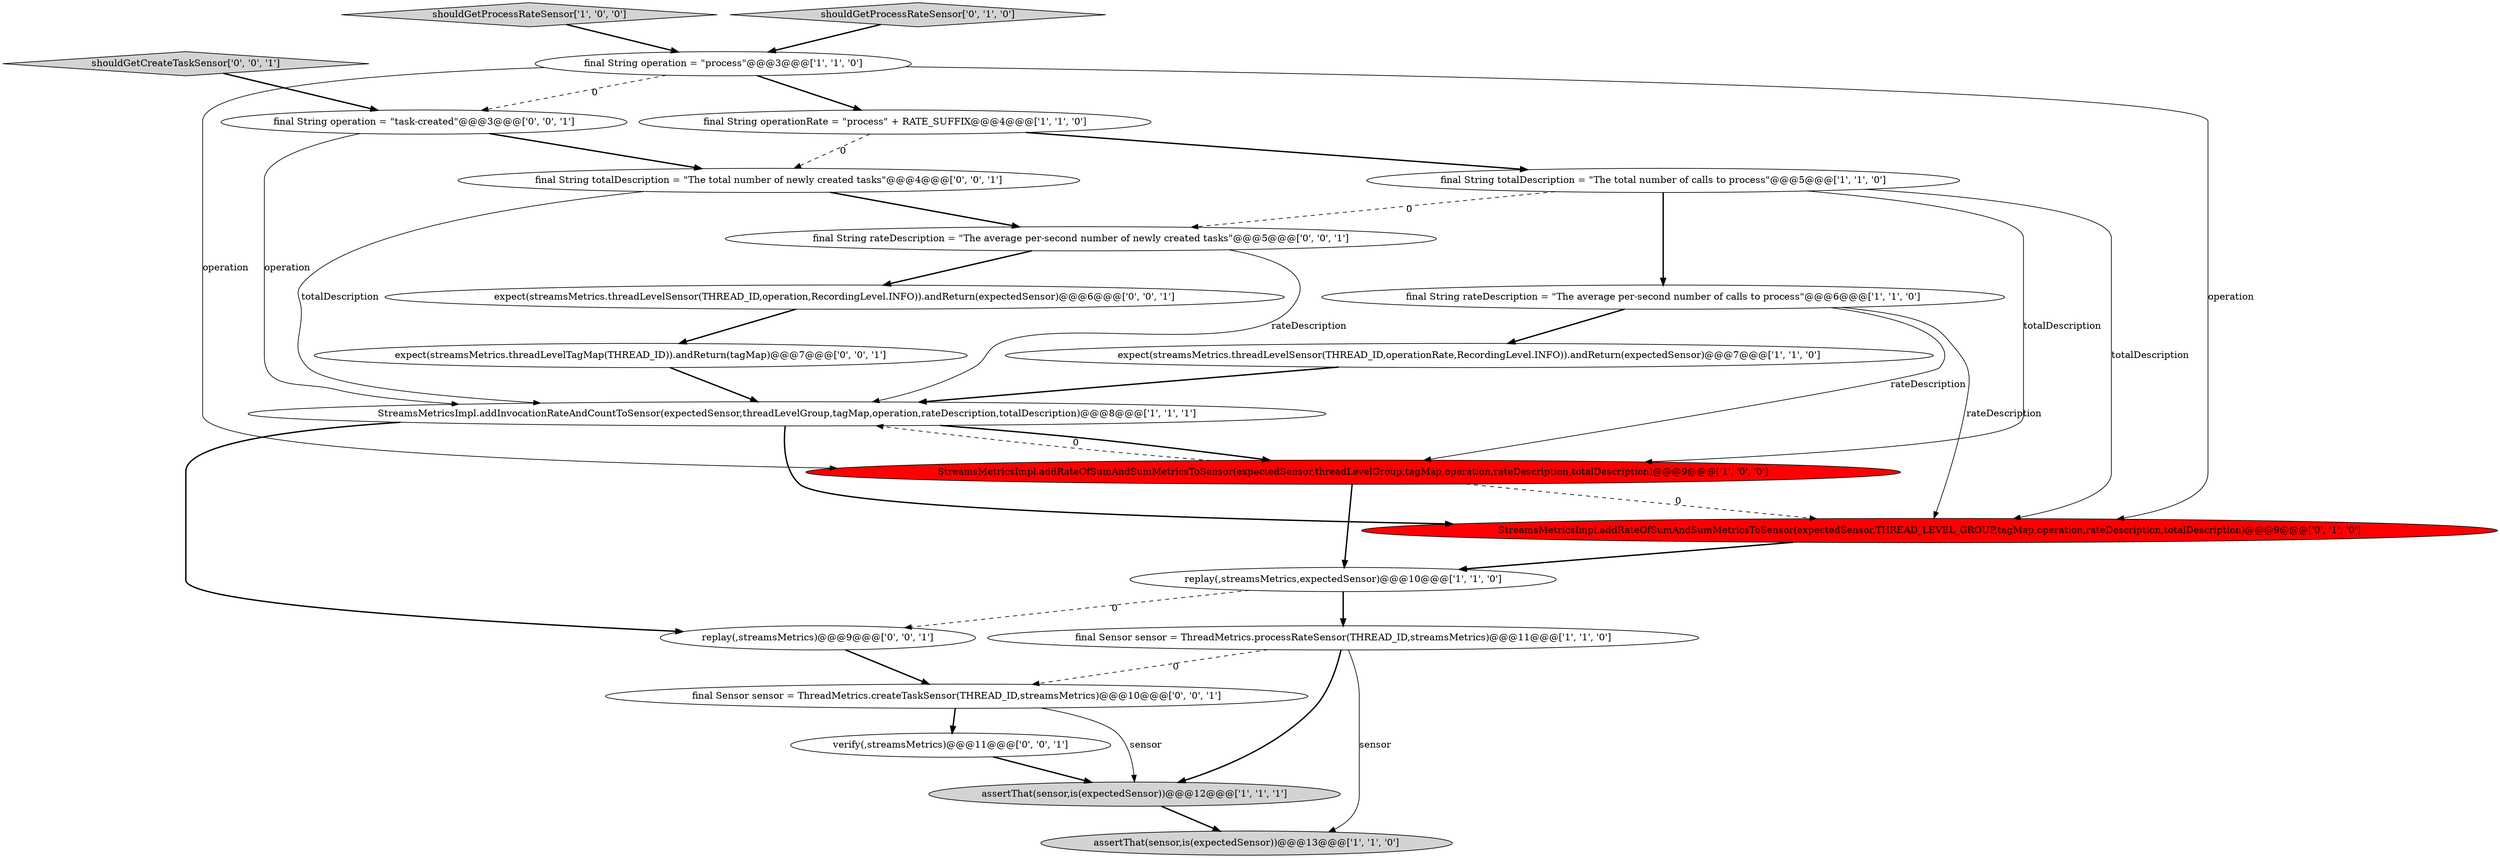 digraph {
8 [style = filled, label = "final String operation = \"process\"@@@3@@@['1', '1', '0']", fillcolor = white, shape = ellipse image = "AAA0AAABBB1BBB"];
20 [style = filled, label = "final String totalDescription = \"The total number of newly created tasks\"@@@4@@@['0', '0', '1']", fillcolor = white, shape = ellipse image = "AAA0AAABBB3BBB"];
13 [style = filled, label = "StreamsMetricsImpl.addRateOfSumAndSumMetricsToSensor(expectedSensor,THREAD_LEVEL_GROUP,tagMap,operation,rateDescription,totalDescription)@@@9@@@['0', '1', '0']", fillcolor = red, shape = ellipse image = "AAA1AAABBB2BBB"];
16 [style = filled, label = "final String operation = \"task-created\"@@@3@@@['0', '0', '1']", fillcolor = white, shape = ellipse image = "AAA0AAABBB3BBB"];
0 [style = filled, label = "assertThat(sensor,is(expectedSensor))@@@12@@@['1', '1', '1']", fillcolor = lightgray, shape = ellipse image = "AAA0AAABBB1BBB"];
22 [style = filled, label = "verify(,streamsMetrics)@@@11@@@['0', '0', '1']", fillcolor = white, shape = ellipse image = "AAA0AAABBB3BBB"];
21 [style = filled, label = "expect(streamsMetrics.threadLevelSensor(THREAD_ID,operation,RecordingLevel.INFO)).andReturn(expectedSensor)@@@6@@@['0', '0', '1']", fillcolor = white, shape = ellipse image = "AAA0AAABBB3BBB"];
11 [style = filled, label = "StreamsMetricsImpl.addInvocationRateAndCountToSensor(expectedSensor,threadLevelGroup,tagMap,operation,rateDescription,totalDescription)@@@8@@@['1', '1', '1']", fillcolor = white, shape = ellipse image = "AAA0AAABBB1BBB"];
7 [style = filled, label = "shouldGetProcessRateSensor['1', '0', '0']", fillcolor = lightgray, shape = diamond image = "AAA0AAABBB1BBB"];
17 [style = filled, label = "final String rateDescription = \"The average per-second number of newly created tasks\"@@@5@@@['0', '0', '1']", fillcolor = white, shape = ellipse image = "AAA0AAABBB3BBB"];
4 [style = filled, label = "final String operationRate = \"process\" + RATE_SUFFIX@@@4@@@['1', '1', '0']", fillcolor = white, shape = ellipse image = "AAA0AAABBB1BBB"];
19 [style = filled, label = "replay(,streamsMetrics)@@@9@@@['0', '0', '1']", fillcolor = white, shape = ellipse image = "AAA0AAABBB3BBB"];
12 [style = filled, label = "shouldGetProcessRateSensor['0', '1', '0']", fillcolor = lightgray, shape = diamond image = "AAA0AAABBB2BBB"];
15 [style = filled, label = "expect(streamsMetrics.threadLevelTagMap(THREAD_ID)).andReturn(tagMap)@@@7@@@['0', '0', '1']", fillcolor = white, shape = ellipse image = "AAA0AAABBB3BBB"];
10 [style = filled, label = "final String totalDescription = \"The total number of calls to process\"@@@5@@@['1', '1', '0']", fillcolor = white, shape = ellipse image = "AAA0AAABBB1BBB"];
18 [style = filled, label = "shouldGetCreateTaskSensor['0', '0', '1']", fillcolor = lightgray, shape = diamond image = "AAA0AAABBB3BBB"];
14 [style = filled, label = "final Sensor sensor = ThreadMetrics.createTaskSensor(THREAD_ID,streamsMetrics)@@@10@@@['0', '0', '1']", fillcolor = white, shape = ellipse image = "AAA0AAABBB3BBB"];
2 [style = filled, label = "final Sensor sensor = ThreadMetrics.processRateSensor(THREAD_ID,streamsMetrics)@@@11@@@['1', '1', '0']", fillcolor = white, shape = ellipse image = "AAA0AAABBB1BBB"];
1 [style = filled, label = "StreamsMetricsImpl.addRateOfSumAndSumMetricsToSensor(expectedSensor,threadLevelGroup,tagMap,operation,rateDescription,totalDescription)@@@9@@@['1', '0', '0']", fillcolor = red, shape = ellipse image = "AAA1AAABBB1BBB"];
6 [style = filled, label = "expect(streamsMetrics.threadLevelSensor(THREAD_ID,operationRate,RecordingLevel.INFO)).andReturn(expectedSensor)@@@7@@@['1', '1', '0']", fillcolor = white, shape = ellipse image = "AAA0AAABBB1BBB"];
9 [style = filled, label = "replay(,streamsMetrics,expectedSensor)@@@10@@@['1', '1', '0']", fillcolor = white, shape = ellipse image = "AAA0AAABBB1BBB"];
3 [style = filled, label = "assertThat(sensor,is(expectedSensor))@@@13@@@['1', '1', '0']", fillcolor = lightgray, shape = ellipse image = "AAA0AAABBB1BBB"];
5 [style = filled, label = "final String rateDescription = \"The average per-second number of calls to process\"@@@6@@@['1', '1', '0']", fillcolor = white, shape = ellipse image = "AAA0AAABBB1BBB"];
0->3 [style = bold, label=""];
4->10 [style = bold, label=""];
14->0 [style = solid, label="sensor"];
8->16 [style = dashed, label="0"];
20->17 [style = bold, label=""];
10->1 [style = solid, label="totalDescription"];
10->13 [style = solid, label="totalDescription"];
11->1 [style = bold, label=""];
9->2 [style = bold, label=""];
2->3 [style = solid, label="sensor"];
21->15 [style = bold, label=""];
14->22 [style = bold, label=""];
5->13 [style = solid, label="rateDescription"];
11->19 [style = bold, label=""];
7->8 [style = bold, label=""];
8->1 [style = solid, label="operation"];
1->9 [style = bold, label=""];
1->13 [style = dashed, label="0"];
9->19 [style = dashed, label="0"];
2->0 [style = bold, label=""];
19->14 [style = bold, label=""];
10->5 [style = bold, label=""];
5->6 [style = bold, label=""];
15->11 [style = bold, label=""];
22->0 [style = bold, label=""];
2->14 [style = dashed, label="0"];
4->20 [style = dashed, label="0"];
12->8 [style = bold, label=""];
1->11 [style = dashed, label="0"];
6->11 [style = bold, label=""];
11->13 [style = bold, label=""];
5->1 [style = solid, label="rateDescription"];
10->17 [style = dashed, label="0"];
20->11 [style = solid, label="totalDescription"];
17->11 [style = solid, label="rateDescription"];
8->13 [style = solid, label="operation"];
13->9 [style = bold, label=""];
8->4 [style = bold, label=""];
16->20 [style = bold, label=""];
16->11 [style = solid, label="operation"];
17->21 [style = bold, label=""];
18->16 [style = bold, label=""];
}
